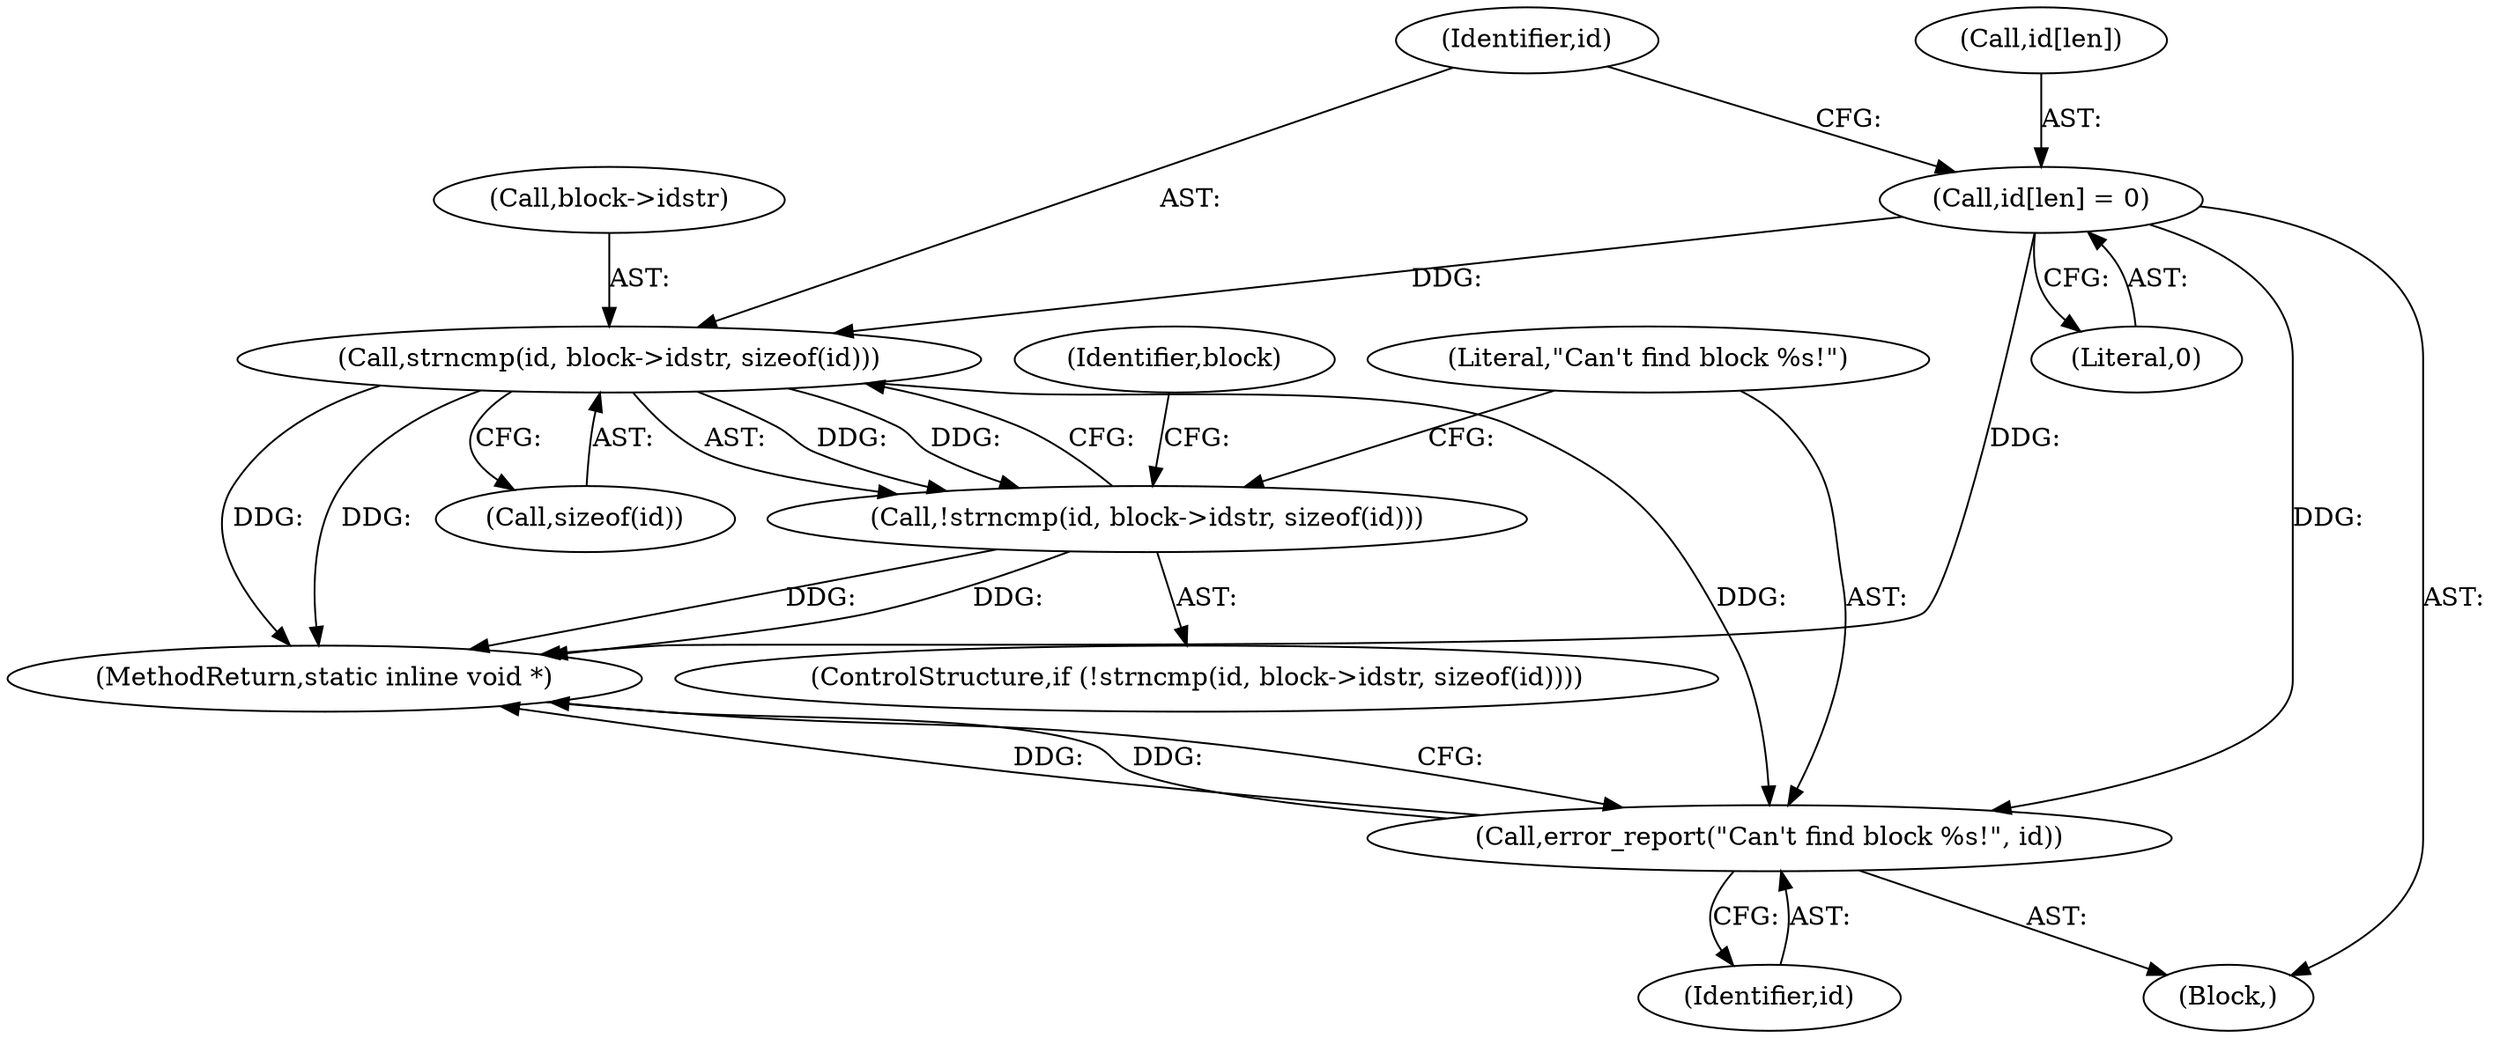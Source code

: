 digraph "1_qemu_0be839a2701369f669532ea5884c15bead1c6e08@array" {
"1000141" [label="(Call,id[len] = 0)"];
"1000149" [label="(Call,strncmp(id, block->idstr, sizeof(id)))"];
"1000148" [label="(Call,!strncmp(id, block->idstr, sizeof(id)))"];
"1000163" [label="(Call,error_report(\"Can't find block %s!\", id))"];
"1000149" [label="(Call,strncmp(id, block->idstr, sizeof(id)))"];
"1000163" [label="(Call,error_report(\"Can't find block %s!\", id))"];
"1000166" [label="(MethodReturn,static inline void *)"];
"1000154" [label="(Call,sizeof(id))"];
"1000164" [label="(Literal,\"Can't find block %s!\")"];
"1000147" [label="(ControlStructure,if (!strncmp(id, block->idstr, sizeof(id))))"];
"1000142" [label="(Call,id[len])"];
"1000160" [label="(Identifier,block)"];
"1000150" [label="(Identifier,id)"];
"1000104" [label="(Block,)"];
"1000145" [label="(Literal,0)"];
"1000141" [label="(Call,id[len] = 0)"];
"1000151" [label="(Call,block->idstr)"];
"1000148" [label="(Call,!strncmp(id, block->idstr, sizeof(id)))"];
"1000165" [label="(Identifier,id)"];
"1000141" -> "1000104"  [label="AST: "];
"1000141" -> "1000145"  [label="CFG: "];
"1000142" -> "1000141"  [label="AST: "];
"1000145" -> "1000141"  [label="AST: "];
"1000150" -> "1000141"  [label="CFG: "];
"1000141" -> "1000166"  [label="DDG: "];
"1000141" -> "1000149"  [label="DDG: "];
"1000141" -> "1000163"  [label="DDG: "];
"1000149" -> "1000148"  [label="AST: "];
"1000149" -> "1000154"  [label="CFG: "];
"1000150" -> "1000149"  [label="AST: "];
"1000151" -> "1000149"  [label="AST: "];
"1000154" -> "1000149"  [label="AST: "];
"1000148" -> "1000149"  [label="CFG: "];
"1000149" -> "1000166"  [label="DDG: "];
"1000149" -> "1000166"  [label="DDG: "];
"1000149" -> "1000148"  [label="DDG: "];
"1000149" -> "1000148"  [label="DDG: "];
"1000149" -> "1000163"  [label="DDG: "];
"1000148" -> "1000147"  [label="AST: "];
"1000160" -> "1000148"  [label="CFG: "];
"1000164" -> "1000148"  [label="CFG: "];
"1000148" -> "1000166"  [label="DDG: "];
"1000148" -> "1000166"  [label="DDG: "];
"1000163" -> "1000104"  [label="AST: "];
"1000163" -> "1000165"  [label="CFG: "];
"1000164" -> "1000163"  [label="AST: "];
"1000165" -> "1000163"  [label="AST: "];
"1000166" -> "1000163"  [label="CFG: "];
"1000163" -> "1000166"  [label="DDG: "];
"1000163" -> "1000166"  [label="DDG: "];
}
